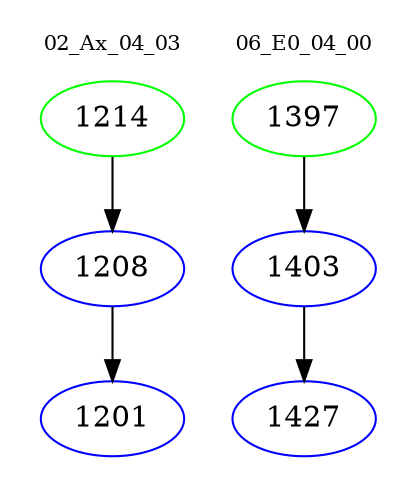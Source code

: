 digraph{
subgraph cluster_0 {
color = white
label = "02_Ax_04_03";
fontsize=10;
T0_1214 [label="1214", color="green"]
T0_1214 -> T0_1208 [color="black"]
T0_1208 [label="1208", color="blue"]
T0_1208 -> T0_1201 [color="black"]
T0_1201 [label="1201", color="blue"]
}
subgraph cluster_1 {
color = white
label = "06_E0_04_00";
fontsize=10;
T1_1397 [label="1397", color="green"]
T1_1397 -> T1_1403 [color="black"]
T1_1403 [label="1403", color="blue"]
T1_1403 -> T1_1427 [color="black"]
T1_1427 [label="1427", color="blue"]
}
}
